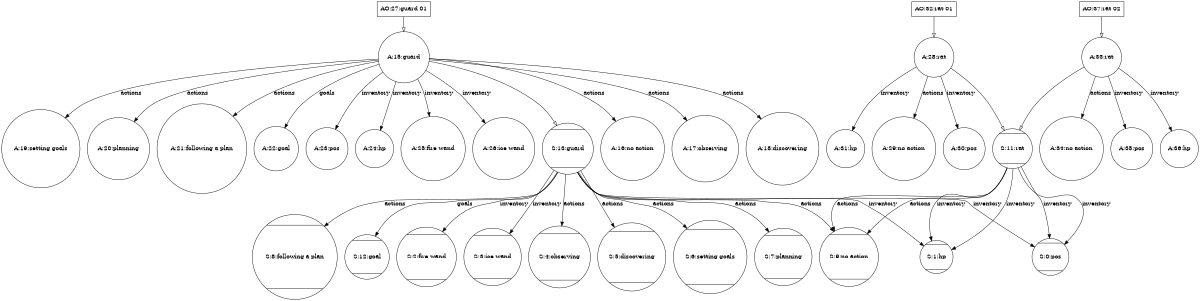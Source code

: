 digraph finite_state_machine {
graph [ dpi = 600 ];
size="8,5";
node [shape=Mcircle];

"S:13:guard" -> "S:9:no action" [label="actions"];
"S:13:guard" -> "S:4:observing" [label="actions"];
"S:13:guard" -> "S:5:discovering" [label="actions"];
"S:13:guard" -> "S:6:setting goals" [label="actions"];
"S:13:guard" -> "S:7:planning" [label="actions"];
"S:13:guard" -> "S:8:following a plan" [label="actions"];
"S:13:guard" -> "S:12:goal" [label="goals"];
"S:13:guard" -> "S:0:pos" [label="inventory"];
"S:13:guard" -> "S:1:hp" [label="inventory"];
"S:13:guard" -> "S:2:fire wand" [label="inventory"];
"S:13:guard" -> "S:3:ice wand" [label="inventory"];


node [shape=circle];
"A:15:guard" -> "S:13:guard" [arrowhead=onormal];

"A:15:guard" -> "A:16:no action" [label="actions"];
"A:15:guard" -> "A:17:observing" [label="actions"];
"A:15:guard" -> "A:18:discovering" [label="actions"];
"A:15:guard" -> "A:19:setting goals" [label="actions"];
"A:15:guard" -> "A:20:planning" [label="actions"];
"A:15:guard" -> "A:21:following a plan" [label="actions"];
"A:15:guard" -> "A:22:goal" [label="goals"];
"A:15:guard" -> "A:23:pos" [label="inventory"];
"A:15:guard" -> "A:24:hp" [label="inventory"];
"A:15:guard" -> "A:25:fire wand" [label="inventory"];
"A:15:guard" -> "A:26:ice wand" [label="inventory"];

node [shape=box];
"AO:27:guard 01" -> "A:15:guard" [arrowhead=onormal];
node [shape=Mcircle];

"S:11:rat" -> "S:9:no action" [label="actions"];
"S:11:rat" -> "S:0:pos" [label="inventory"];
"S:11:rat" -> "S:1:hp" [label="inventory"];


node [shape=circle];
"A:28:rat" -> "S:11:rat" [arrowhead=onormal];

"A:28:rat" -> "A:29:no action" [label="actions"];
"A:28:rat" -> "A:30:pos" [label="inventory"];
"A:28:rat" -> "A:31:hp" [label="inventory"];

node [shape=box];
"AO:32:rat 01" -> "A:28:rat" [arrowhead=onormal];
node [shape=Mcircle];

"S:11:rat" -> "S:9:no action" [label="actions"];
"S:11:rat" -> "S:0:pos" [label="inventory"];
"S:11:rat" -> "S:1:hp" [label="inventory"];


node [shape=circle];
"A:33:rat" -> "S:11:rat" [arrowhead=onormal];

"A:33:rat" -> "A:34:no action" [label="actions"];
"A:33:rat" -> "A:35:pos" [label="inventory"];
"A:33:rat" -> "A:36:hp" [label="inventory"];

node [shape=box];
"AO:37:rat 02" -> "A:33:rat" [arrowhead=onormal];
}
